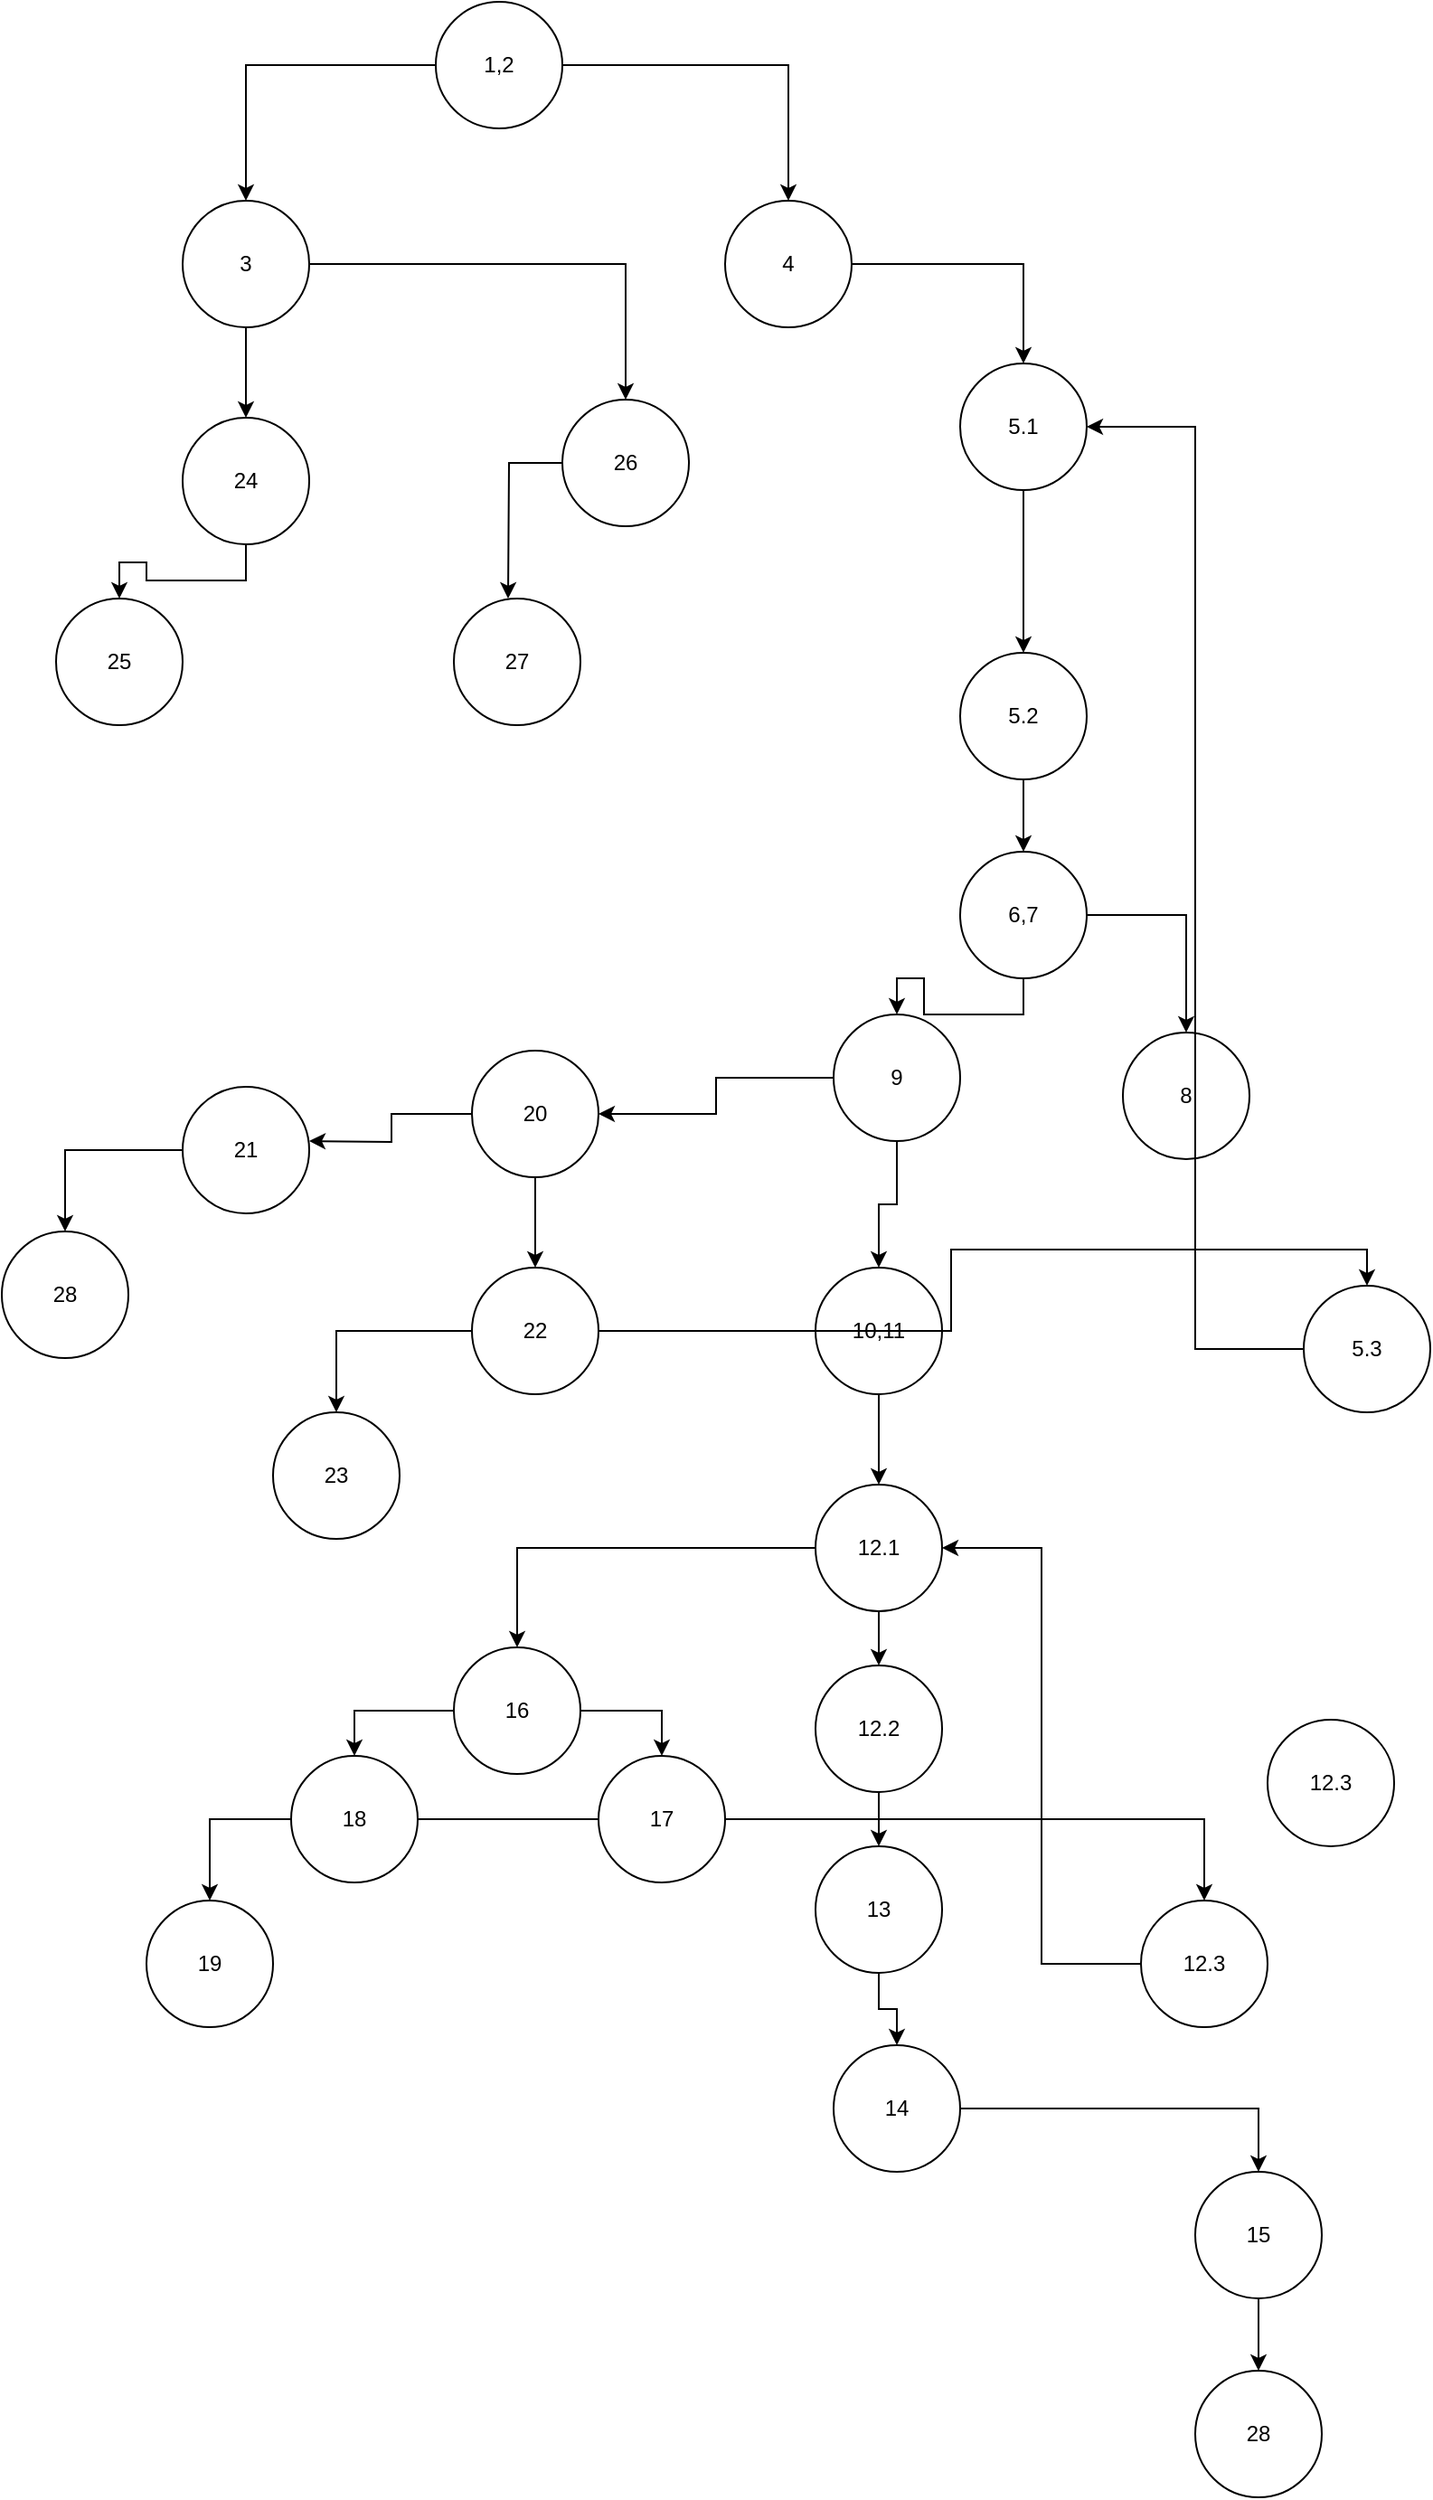 <mxfile version="22.0.3" type="device">
  <diagram name="Page-1" id="MSSmupOJTjRv-ihC_8Dz">
    <mxGraphModel dx="1908" dy="1472" grid="1" gridSize="10" guides="1" tooltips="1" connect="1" arrows="1" fold="1" page="1" pageScale="1" pageWidth="850" pageHeight="1100" math="0" shadow="0">
      <root>
        <mxCell id="0" />
        <mxCell id="1" parent="0" />
        <mxCell id="Q2N4sj5XguYyxnvpDo1Y-4" style="edgeStyle=orthogonalEdgeStyle;rounded=0;orthogonalLoop=1;jettySize=auto;html=1;" edge="1" parent="1" source="Q2N4sj5XguYyxnvpDo1Y-1" target="Q2N4sj5XguYyxnvpDo1Y-3">
          <mxGeometry relative="1" as="geometry" />
        </mxCell>
        <mxCell id="Q2N4sj5XguYyxnvpDo1Y-5" style="edgeStyle=orthogonalEdgeStyle;rounded=0;orthogonalLoop=1;jettySize=auto;html=1;entryX=0.5;entryY=0;entryDx=0;entryDy=0;" edge="1" parent="1" source="Q2N4sj5XguYyxnvpDo1Y-1" target="Q2N4sj5XguYyxnvpDo1Y-2">
          <mxGeometry relative="1" as="geometry" />
        </mxCell>
        <mxCell id="Q2N4sj5XguYyxnvpDo1Y-1" value="1,2" style="ellipse;whiteSpace=wrap;html=1;aspect=fixed;" vertex="1" parent="1">
          <mxGeometry x="260" y="140" width="70" height="70" as="geometry" />
        </mxCell>
        <mxCell id="Q2N4sj5XguYyxnvpDo1Y-85" style="edgeStyle=orthogonalEdgeStyle;rounded=0;orthogonalLoop=1;jettySize=auto;html=1;" edge="1" parent="1" source="Q2N4sj5XguYyxnvpDo1Y-2" target="Q2N4sj5XguYyxnvpDo1Y-84">
          <mxGeometry relative="1" as="geometry" />
        </mxCell>
        <mxCell id="Q2N4sj5XguYyxnvpDo1Y-89" style="edgeStyle=orthogonalEdgeStyle;rounded=0;orthogonalLoop=1;jettySize=auto;html=1;entryX=0.5;entryY=0;entryDx=0;entryDy=0;" edge="1" parent="1" source="Q2N4sj5XguYyxnvpDo1Y-2" target="Q2N4sj5XguYyxnvpDo1Y-88">
          <mxGeometry relative="1" as="geometry" />
        </mxCell>
        <mxCell id="Q2N4sj5XguYyxnvpDo1Y-2" value="3" style="ellipse;whiteSpace=wrap;html=1;aspect=fixed;" vertex="1" parent="1">
          <mxGeometry x="120" y="250" width="70" height="70" as="geometry" />
        </mxCell>
        <mxCell id="Q2N4sj5XguYyxnvpDo1Y-8" style="edgeStyle=orthogonalEdgeStyle;rounded=0;orthogonalLoop=1;jettySize=auto;html=1;entryX=0.5;entryY=0;entryDx=0;entryDy=0;" edge="1" parent="1" source="Q2N4sj5XguYyxnvpDo1Y-3" target="Q2N4sj5XguYyxnvpDo1Y-7">
          <mxGeometry relative="1" as="geometry" />
        </mxCell>
        <mxCell id="Q2N4sj5XguYyxnvpDo1Y-3" value="4" style="ellipse;whiteSpace=wrap;html=1;aspect=fixed;" vertex="1" parent="1">
          <mxGeometry x="420" y="250" width="70" height="70" as="geometry" />
        </mxCell>
        <mxCell id="Q2N4sj5XguYyxnvpDo1Y-32" style="edgeStyle=orthogonalEdgeStyle;rounded=0;orthogonalLoop=1;jettySize=auto;html=1;" edge="1" parent="1" source="Q2N4sj5XguYyxnvpDo1Y-7">
          <mxGeometry relative="1" as="geometry">
            <mxPoint x="585" y="500" as="targetPoint" />
          </mxGeometry>
        </mxCell>
        <mxCell id="Q2N4sj5XguYyxnvpDo1Y-7" value="5.1" style="ellipse;whiteSpace=wrap;html=1;aspect=fixed;" vertex="1" parent="1">
          <mxGeometry x="550" y="340" width="70" height="70" as="geometry" />
        </mxCell>
        <mxCell id="Q2N4sj5XguYyxnvpDo1Y-35" style="edgeStyle=orthogonalEdgeStyle;rounded=0;orthogonalLoop=1;jettySize=auto;html=1;entryX=0.5;entryY=0;entryDx=0;entryDy=0;" edge="1" parent="1" source="Q2N4sj5XguYyxnvpDo1Y-33">
          <mxGeometry relative="1" as="geometry">
            <mxPoint x="585" y="610" as="targetPoint" />
          </mxGeometry>
        </mxCell>
        <mxCell id="Q2N4sj5XguYyxnvpDo1Y-33" value="5.2" style="ellipse;whiteSpace=wrap;html=1;aspect=fixed;" vertex="1" parent="1">
          <mxGeometry x="550" y="500" width="70" height="70" as="geometry" />
        </mxCell>
        <mxCell id="Q2N4sj5XguYyxnvpDo1Y-38" style="edgeStyle=orthogonalEdgeStyle;rounded=0;orthogonalLoop=1;jettySize=auto;html=1;" edge="1" parent="1" source="Q2N4sj5XguYyxnvpDo1Y-36" target="Q2N4sj5XguYyxnvpDo1Y-37">
          <mxGeometry relative="1" as="geometry" />
        </mxCell>
        <mxCell id="Q2N4sj5XguYyxnvpDo1Y-40" style="edgeStyle=orthogonalEdgeStyle;rounded=0;orthogonalLoop=1;jettySize=auto;html=1;entryX=0.5;entryY=0;entryDx=0;entryDy=0;" edge="1" parent="1" source="Q2N4sj5XguYyxnvpDo1Y-36" target="Q2N4sj5XguYyxnvpDo1Y-39">
          <mxGeometry relative="1" as="geometry" />
        </mxCell>
        <mxCell id="Q2N4sj5XguYyxnvpDo1Y-36" value="6,7" style="ellipse;whiteSpace=wrap;html=1;aspect=fixed;" vertex="1" parent="1">
          <mxGeometry x="550" y="610" width="70" height="70" as="geometry" />
        </mxCell>
        <mxCell id="Q2N4sj5XguYyxnvpDo1Y-37" value="8" style="ellipse;whiteSpace=wrap;html=1;aspect=fixed;" vertex="1" parent="1">
          <mxGeometry x="640" y="710" width="70" height="70" as="geometry" />
        </mxCell>
        <mxCell id="Q2N4sj5XguYyxnvpDo1Y-42" style="edgeStyle=orthogonalEdgeStyle;rounded=0;orthogonalLoop=1;jettySize=auto;html=1;" edge="1" parent="1" source="Q2N4sj5XguYyxnvpDo1Y-39" target="Q2N4sj5XguYyxnvpDo1Y-41">
          <mxGeometry relative="1" as="geometry" />
        </mxCell>
        <mxCell id="Q2N4sj5XguYyxnvpDo1Y-72" style="edgeStyle=orthogonalEdgeStyle;rounded=0;orthogonalLoop=1;jettySize=auto;html=1;entryX=1;entryY=0.5;entryDx=0;entryDy=0;" edge="1" parent="1" source="Q2N4sj5XguYyxnvpDo1Y-39" target="Q2N4sj5XguYyxnvpDo1Y-71">
          <mxGeometry relative="1" as="geometry" />
        </mxCell>
        <mxCell id="Q2N4sj5XguYyxnvpDo1Y-39" value="9" style="ellipse;whiteSpace=wrap;html=1;aspect=fixed;" vertex="1" parent="1">
          <mxGeometry x="480" y="700" width="70" height="70" as="geometry" />
        </mxCell>
        <mxCell id="Q2N4sj5XguYyxnvpDo1Y-43" style="edgeStyle=orthogonalEdgeStyle;rounded=0;orthogonalLoop=1;jettySize=auto;html=1;" edge="1" parent="1" source="Q2N4sj5XguYyxnvpDo1Y-41">
          <mxGeometry relative="1" as="geometry">
            <mxPoint x="505" y="960" as="targetPoint" />
          </mxGeometry>
        </mxCell>
        <mxCell id="Q2N4sj5XguYyxnvpDo1Y-41" value="10,11" style="ellipse;whiteSpace=wrap;html=1;aspect=fixed;" vertex="1" parent="1">
          <mxGeometry x="470" y="840" width="70" height="70" as="geometry" />
        </mxCell>
        <mxCell id="Q2N4sj5XguYyxnvpDo1Y-46" style="edgeStyle=orthogonalEdgeStyle;rounded=0;orthogonalLoop=1;jettySize=auto;html=1;" edge="1" parent="1" source="Q2N4sj5XguYyxnvpDo1Y-44" target="Q2N4sj5XguYyxnvpDo1Y-45">
          <mxGeometry relative="1" as="geometry" />
        </mxCell>
        <mxCell id="Q2N4sj5XguYyxnvpDo1Y-60" style="edgeStyle=orthogonalEdgeStyle;rounded=0;orthogonalLoop=1;jettySize=auto;html=1;entryX=0.5;entryY=0;entryDx=0;entryDy=0;" edge="1" parent="1" source="Q2N4sj5XguYyxnvpDo1Y-44" target="Q2N4sj5XguYyxnvpDo1Y-61">
          <mxGeometry relative="1" as="geometry">
            <mxPoint x="370" y="1050" as="targetPoint" />
          </mxGeometry>
        </mxCell>
        <mxCell id="Q2N4sj5XguYyxnvpDo1Y-44" value="12.1" style="ellipse;whiteSpace=wrap;html=1;aspect=fixed;" vertex="1" parent="1">
          <mxGeometry x="470" y="960" width="70" height="70" as="geometry" />
        </mxCell>
        <mxCell id="Q2N4sj5XguYyxnvpDo1Y-48" style="edgeStyle=orthogonalEdgeStyle;rounded=0;orthogonalLoop=1;jettySize=auto;html=1;" edge="1" parent="1" source="Q2N4sj5XguYyxnvpDo1Y-45" target="Q2N4sj5XguYyxnvpDo1Y-47">
          <mxGeometry relative="1" as="geometry" />
        </mxCell>
        <mxCell id="Q2N4sj5XguYyxnvpDo1Y-45" value="12.2" style="ellipse;whiteSpace=wrap;html=1;aspect=fixed;" vertex="1" parent="1">
          <mxGeometry x="470" y="1060" width="70" height="70" as="geometry" />
        </mxCell>
        <mxCell id="Q2N4sj5XguYyxnvpDo1Y-51" style="edgeStyle=orthogonalEdgeStyle;rounded=0;orthogonalLoop=1;jettySize=auto;html=1;" edge="1" parent="1" source="Q2N4sj5XguYyxnvpDo1Y-47" target="Q2N4sj5XguYyxnvpDo1Y-49">
          <mxGeometry relative="1" as="geometry" />
        </mxCell>
        <mxCell id="Q2N4sj5XguYyxnvpDo1Y-47" value="13" style="ellipse;whiteSpace=wrap;html=1;aspect=fixed;" vertex="1" parent="1">
          <mxGeometry x="470" y="1160" width="70" height="70" as="geometry" />
        </mxCell>
        <mxCell id="Q2N4sj5XguYyxnvpDo1Y-53" style="edgeStyle=orthogonalEdgeStyle;rounded=0;orthogonalLoop=1;jettySize=auto;html=1;entryX=0.5;entryY=0;entryDx=0;entryDy=0;" edge="1" parent="1" source="Q2N4sj5XguYyxnvpDo1Y-49" target="Q2N4sj5XguYyxnvpDo1Y-52">
          <mxGeometry relative="1" as="geometry" />
        </mxCell>
        <mxCell id="Q2N4sj5XguYyxnvpDo1Y-49" value="14" style="ellipse;whiteSpace=wrap;html=1;aspect=fixed;" vertex="1" parent="1">
          <mxGeometry x="480" y="1270" width="70" height="70" as="geometry" />
        </mxCell>
        <mxCell id="Q2N4sj5XguYyxnvpDo1Y-56" style="edgeStyle=orthogonalEdgeStyle;rounded=0;orthogonalLoop=1;jettySize=auto;html=1;" edge="1" parent="1" source="Q2N4sj5XguYyxnvpDo1Y-52" target="Q2N4sj5XguYyxnvpDo1Y-55">
          <mxGeometry relative="1" as="geometry" />
        </mxCell>
        <mxCell id="Q2N4sj5XguYyxnvpDo1Y-52" value="15" style="ellipse;whiteSpace=wrap;html=1;aspect=fixed;" vertex="1" parent="1">
          <mxGeometry x="680" y="1340" width="70" height="70" as="geometry" />
        </mxCell>
        <mxCell id="Q2N4sj5XguYyxnvpDo1Y-55" value="28" style="ellipse;whiteSpace=wrap;html=1;aspect=fixed;" vertex="1" parent="1">
          <mxGeometry x="680" y="1450" width="70" height="70" as="geometry" />
        </mxCell>
        <mxCell id="Q2N4sj5XguYyxnvpDo1Y-59" style="edgeStyle=orthogonalEdgeStyle;rounded=0;orthogonalLoop=1;jettySize=auto;html=1;entryX=1;entryY=0.5;entryDx=0;entryDy=0;" edge="1" parent="1" source="Q2N4sj5XguYyxnvpDo1Y-57" target="Q2N4sj5XguYyxnvpDo1Y-44">
          <mxGeometry relative="1" as="geometry" />
        </mxCell>
        <mxCell id="Q2N4sj5XguYyxnvpDo1Y-57" value="12.3" style="ellipse;whiteSpace=wrap;html=1;aspect=fixed;" vertex="1" parent="1">
          <mxGeometry x="650" y="1190" width="70" height="70" as="geometry" />
        </mxCell>
        <mxCell id="Q2N4sj5XguYyxnvpDo1Y-63" style="edgeStyle=orthogonalEdgeStyle;rounded=0;orthogonalLoop=1;jettySize=auto;html=1;entryX=0.5;entryY=0;entryDx=0;entryDy=0;" edge="1" parent="1" source="Q2N4sj5XguYyxnvpDo1Y-61" target="Q2N4sj5XguYyxnvpDo1Y-62">
          <mxGeometry relative="1" as="geometry" />
        </mxCell>
        <mxCell id="Q2N4sj5XguYyxnvpDo1Y-65" style="edgeStyle=orthogonalEdgeStyle;rounded=0;orthogonalLoop=1;jettySize=auto;html=1;entryX=0.5;entryY=0;entryDx=0;entryDy=0;" edge="1" parent="1" source="Q2N4sj5XguYyxnvpDo1Y-61" target="Q2N4sj5XguYyxnvpDo1Y-64">
          <mxGeometry relative="1" as="geometry" />
        </mxCell>
        <mxCell id="Q2N4sj5XguYyxnvpDo1Y-61" value="16" style="ellipse;whiteSpace=wrap;html=1;aspect=fixed;" vertex="1" parent="1">
          <mxGeometry x="270" y="1050" width="70" height="70" as="geometry" />
        </mxCell>
        <mxCell id="Q2N4sj5XguYyxnvpDo1Y-67" style="edgeStyle=orthogonalEdgeStyle;rounded=0;orthogonalLoop=1;jettySize=auto;html=1;entryX=0.5;entryY=0;entryDx=0;entryDy=0;" edge="1" parent="1" source="Q2N4sj5XguYyxnvpDo1Y-62" target="Q2N4sj5XguYyxnvpDo1Y-66">
          <mxGeometry relative="1" as="geometry" />
        </mxCell>
        <mxCell id="Q2N4sj5XguYyxnvpDo1Y-70" style="edgeStyle=orthogonalEdgeStyle;rounded=0;orthogonalLoop=1;jettySize=auto;html=1;" edge="1" parent="1" source="Q2N4sj5XguYyxnvpDo1Y-62" target="Q2N4sj5XguYyxnvpDo1Y-57">
          <mxGeometry relative="1" as="geometry" />
        </mxCell>
        <mxCell id="Q2N4sj5XguYyxnvpDo1Y-62" value="18" style="ellipse;whiteSpace=wrap;html=1;aspect=fixed;" vertex="1" parent="1">
          <mxGeometry x="180" y="1110" width="70" height="70" as="geometry" />
        </mxCell>
        <mxCell id="Q2N4sj5XguYyxnvpDo1Y-64" value="17" style="ellipse;whiteSpace=wrap;html=1;aspect=fixed;" vertex="1" parent="1">
          <mxGeometry x="350" y="1110" width="70" height="70" as="geometry" />
        </mxCell>
        <mxCell id="Q2N4sj5XguYyxnvpDo1Y-66" value="19" style="ellipse;whiteSpace=wrap;html=1;aspect=fixed;" vertex="1" parent="1">
          <mxGeometry x="100" y="1190" width="70" height="70" as="geometry" />
        </mxCell>
        <mxCell id="Q2N4sj5XguYyxnvpDo1Y-68" value="12.3" style="ellipse;whiteSpace=wrap;html=1;aspect=fixed;" vertex="1" parent="1">
          <mxGeometry x="720" y="1090" width="70" height="70" as="geometry" />
        </mxCell>
        <mxCell id="Q2N4sj5XguYyxnvpDo1Y-73" style="edgeStyle=orthogonalEdgeStyle;rounded=0;orthogonalLoop=1;jettySize=auto;html=1;" edge="1" parent="1" source="Q2N4sj5XguYyxnvpDo1Y-71">
          <mxGeometry relative="1" as="geometry">
            <mxPoint x="190" y="770" as="targetPoint" />
          </mxGeometry>
        </mxCell>
        <mxCell id="Q2N4sj5XguYyxnvpDo1Y-78" style="edgeStyle=orthogonalEdgeStyle;rounded=0;orthogonalLoop=1;jettySize=auto;html=1;" edge="1" parent="1" source="Q2N4sj5XguYyxnvpDo1Y-71" target="Q2N4sj5XguYyxnvpDo1Y-77">
          <mxGeometry relative="1" as="geometry" />
        </mxCell>
        <mxCell id="Q2N4sj5XguYyxnvpDo1Y-71" value="20" style="ellipse;whiteSpace=wrap;html=1;aspect=fixed;" vertex="1" parent="1">
          <mxGeometry x="280" y="720" width="70" height="70" as="geometry" />
        </mxCell>
        <mxCell id="Q2N4sj5XguYyxnvpDo1Y-76" style="edgeStyle=orthogonalEdgeStyle;rounded=0;orthogonalLoop=1;jettySize=auto;html=1;" edge="1" parent="1" source="Q2N4sj5XguYyxnvpDo1Y-74" target="Q2N4sj5XguYyxnvpDo1Y-75">
          <mxGeometry relative="1" as="geometry" />
        </mxCell>
        <mxCell id="Q2N4sj5XguYyxnvpDo1Y-74" value="21" style="ellipse;whiteSpace=wrap;html=1;aspect=fixed;" vertex="1" parent="1">
          <mxGeometry x="120" y="740" width="70" height="70" as="geometry" />
        </mxCell>
        <mxCell id="Q2N4sj5XguYyxnvpDo1Y-75" value="28" style="ellipse;whiteSpace=wrap;html=1;aspect=fixed;" vertex="1" parent="1">
          <mxGeometry x="20" y="820" width="70" height="70" as="geometry" />
        </mxCell>
        <mxCell id="Q2N4sj5XguYyxnvpDo1Y-80" style="edgeStyle=orthogonalEdgeStyle;rounded=0;orthogonalLoop=1;jettySize=auto;html=1;" edge="1" parent="1" source="Q2N4sj5XguYyxnvpDo1Y-77" target="Q2N4sj5XguYyxnvpDo1Y-79">
          <mxGeometry relative="1" as="geometry" />
        </mxCell>
        <mxCell id="Q2N4sj5XguYyxnvpDo1Y-82" style="edgeStyle=orthogonalEdgeStyle;rounded=0;orthogonalLoop=1;jettySize=auto;html=1;entryX=0.5;entryY=0;entryDx=0;entryDy=0;" edge="1" parent="1" source="Q2N4sj5XguYyxnvpDo1Y-77" target="Q2N4sj5XguYyxnvpDo1Y-81">
          <mxGeometry relative="1" as="geometry" />
        </mxCell>
        <mxCell id="Q2N4sj5XguYyxnvpDo1Y-77" value="22" style="ellipse;whiteSpace=wrap;html=1;aspect=fixed;" vertex="1" parent="1">
          <mxGeometry x="280" y="840" width="70" height="70" as="geometry" />
        </mxCell>
        <mxCell id="Q2N4sj5XguYyxnvpDo1Y-79" value="23" style="ellipse;whiteSpace=wrap;html=1;aspect=fixed;" vertex="1" parent="1">
          <mxGeometry x="170" y="920" width="70" height="70" as="geometry" />
        </mxCell>
        <mxCell id="Q2N4sj5XguYyxnvpDo1Y-83" style="edgeStyle=orthogonalEdgeStyle;rounded=0;orthogonalLoop=1;jettySize=auto;html=1;entryX=1;entryY=0.5;entryDx=0;entryDy=0;" edge="1" parent="1" source="Q2N4sj5XguYyxnvpDo1Y-81" target="Q2N4sj5XguYyxnvpDo1Y-7">
          <mxGeometry relative="1" as="geometry" />
        </mxCell>
        <mxCell id="Q2N4sj5XguYyxnvpDo1Y-81" value="5.3" style="ellipse;whiteSpace=wrap;html=1;aspect=fixed;" vertex="1" parent="1">
          <mxGeometry x="740" y="850" width="70" height="70" as="geometry" />
        </mxCell>
        <mxCell id="Q2N4sj5XguYyxnvpDo1Y-87" style="edgeStyle=orthogonalEdgeStyle;rounded=0;orthogonalLoop=1;jettySize=auto;html=1;" edge="1" parent="1" source="Q2N4sj5XguYyxnvpDo1Y-84" target="Q2N4sj5XguYyxnvpDo1Y-86">
          <mxGeometry relative="1" as="geometry" />
        </mxCell>
        <mxCell id="Q2N4sj5XguYyxnvpDo1Y-84" value="24" style="ellipse;whiteSpace=wrap;html=1;aspect=fixed;" vertex="1" parent="1">
          <mxGeometry x="120" y="370" width="70" height="70" as="geometry" />
        </mxCell>
        <mxCell id="Q2N4sj5XguYyxnvpDo1Y-86" value="25" style="ellipse;whiteSpace=wrap;html=1;aspect=fixed;" vertex="1" parent="1">
          <mxGeometry x="50" y="470" width="70" height="70" as="geometry" />
        </mxCell>
        <mxCell id="Q2N4sj5XguYyxnvpDo1Y-90" style="edgeStyle=orthogonalEdgeStyle;rounded=0;orthogonalLoop=1;jettySize=auto;html=1;" edge="1" parent="1" source="Q2N4sj5XguYyxnvpDo1Y-88">
          <mxGeometry relative="1" as="geometry">
            <mxPoint x="300" y="470" as="targetPoint" />
          </mxGeometry>
        </mxCell>
        <mxCell id="Q2N4sj5XguYyxnvpDo1Y-88" value="26" style="ellipse;whiteSpace=wrap;html=1;aspect=fixed;" vertex="1" parent="1">
          <mxGeometry x="330" y="360" width="70" height="70" as="geometry" />
        </mxCell>
        <mxCell id="Q2N4sj5XguYyxnvpDo1Y-91" value="27" style="ellipse;whiteSpace=wrap;html=1;aspect=fixed;" vertex="1" parent="1">
          <mxGeometry x="270" y="470" width="70" height="70" as="geometry" />
        </mxCell>
      </root>
    </mxGraphModel>
  </diagram>
</mxfile>
